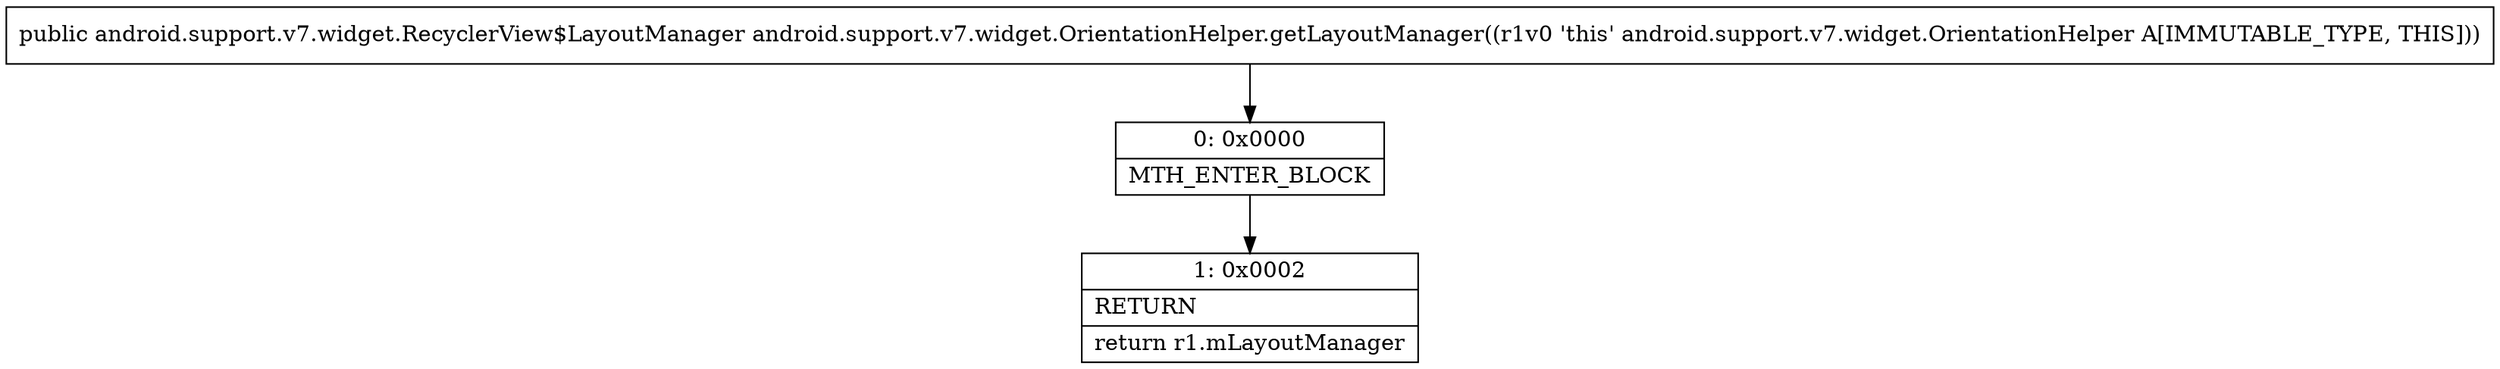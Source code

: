 digraph "CFG forandroid.support.v7.widget.OrientationHelper.getLayoutManager()Landroid\/support\/v7\/widget\/RecyclerView$LayoutManager;" {
Node_0 [shape=record,label="{0\:\ 0x0000|MTH_ENTER_BLOCK\l}"];
Node_1 [shape=record,label="{1\:\ 0x0002|RETURN\l|return r1.mLayoutManager\l}"];
MethodNode[shape=record,label="{public android.support.v7.widget.RecyclerView$LayoutManager android.support.v7.widget.OrientationHelper.getLayoutManager((r1v0 'this' android.support.v7.widget.OrientationHelper A[IMMUTABLE_TYPE, THIS])) }"];
MethodNode -> Node_0;
Node_0 -> Node_1;
}

